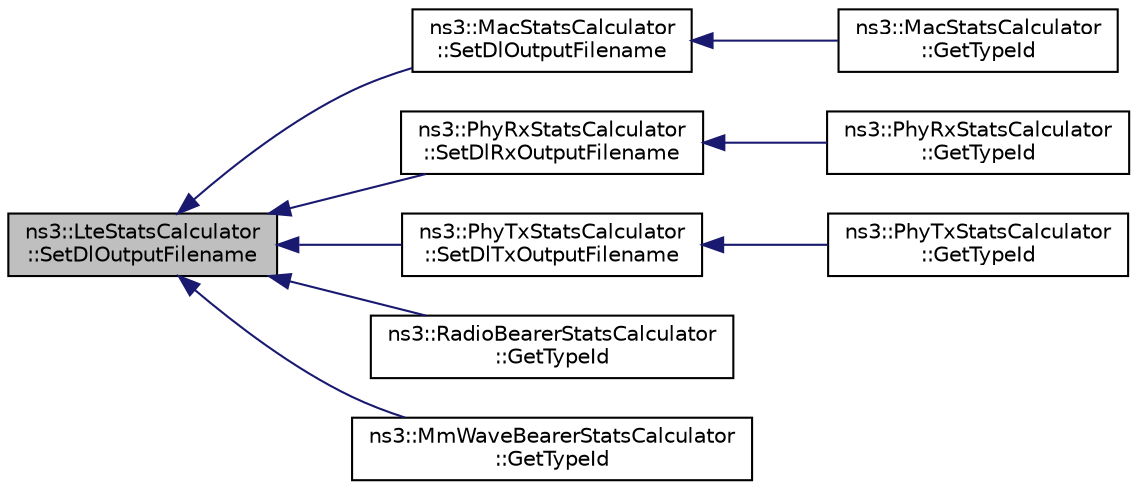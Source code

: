 digraph "ns3::LteStatsCalculator::SetDlOutputFilename"
{
  edge [fontname="Helvetica",fontsize="10",labelfontname="Helvetica",labelfontsize="10"];
  node [fontname="Helvetica",fontsize="10",shape=record];
  rankdir="LR";
  Node1 [label="ns3::LteStatsCalculator\l::SetDlOutputFilename",height=0.2,width=0.4,color="black", fillcolor="grey75", style="filled", fontcolor="black"];
  Node1 -> Node2 [dir="back",color="midnightblue",fontsize="10",style="solid"];
  Node2 [label="ns3::MacStatsCalculator\l::SetDlOutputFilename",height=0.2,width=0.4,color="black", fillcolor="white", style="filled",URL="$dc/da6/classns3_1_1MacStatsCalculator.html#a645ec89ad8601f1deaa93e9c20fdeb2a"];
  Node2 -> Node3 [dir="back",color="midnightblue",fontsize="10",style="solid"];
  Node3 [label="ns3::MacStatsCalculator\l::GetTypeId",height=0.2,width=0.4,color="black", fillcolor="white", style="filled",URL="$dc/da6/classns3_1_1MacStatsCalculator.html#ae1308fec317465b6251beb591a6fb330"];
  Node1 -> Node4 [dir="back",color="midnightblue",fontsize="10",style="solid"];
  Node4 [label="ns3::PhyRxStatsCalculator\l::SetDlRxOutputFilename",height=0.2,width=0.4,color="black", fillcolor="white", style="filled",URL="$d9/dcf/classns3_1_1PhyRxStatsCalculator.html#a9feb63009ac142ec65317b1028773e07"];
  Node4 -> Node5 [dir="back",color="midnightblue",fontsize="10",style="solid"];
  Node5 [label="ns3::PhyRxStatsCalculator\l::GetTypeId",height=0.2,width=0.4,color="black", fillcolor="white", style="filled",URL="$d9/dcf/classns3_1_1PhyRxStatsCalculator.html#a34e378bec2476f0edae2226d3f45a0ea"];
  Node1 -> Node6 [dir="back",color="midnightblue",fontsize="10",style="solid"];
  Node6 [label="ns3::PhyTxStatsCalculator\l::SetDlTxOutputFilename",height=0.2,width=0.4,color="black", fillcolor="white", style="filled",URL="$d7/d44/classns3_1_1PhyTxStatsCalculator.html#a228593b9aab8e7ddc3b20f16a12cdc88"];
  Node6 -> Node7 [dir="back",color="midnightblue",fontsize="10",style="solid"];
  Node7 [label="ns3::PhyTxStatsCalculator\l::GetTypeId",height=0.2,width=0.4,color="black", fillcolor="white", style="filled",URL="$d7/d44/classns3_1_1PhyTxStatsCalculator.html#a0e75ea7914acf2fa842860f02523fab1"];
  Node1 -> Node8 [dir="back",color="midnightblue",fontsize="10",style="solid"];
  Node8 [label="ns3::RadioBearerStatsCalculator\l::GetTypeId",height=0.2,width=0.4,color="black", fillcolor="white", style="filled",URL="$da/d14/classns3_1_1RadioBearerStatsCalculator.html#a2aacc2d4dcc4377e3a96e0891d867b60"];
  Node1 -> Node9 [dir="back",color="midnightblue",fontsize="10",style="solid"];
  Node9 [label="ns3::MmWaveBearerStatsCalculator\l::GetTypeId",height=0.2,width=0.4,color="black", fillcolor="white", style="filled",URL="$d2/d8f/classns3_1_1MmWaveBearerStatsCalculator.html#a3eb7572ff8e04b1c277b1df041e7c390"];
}
